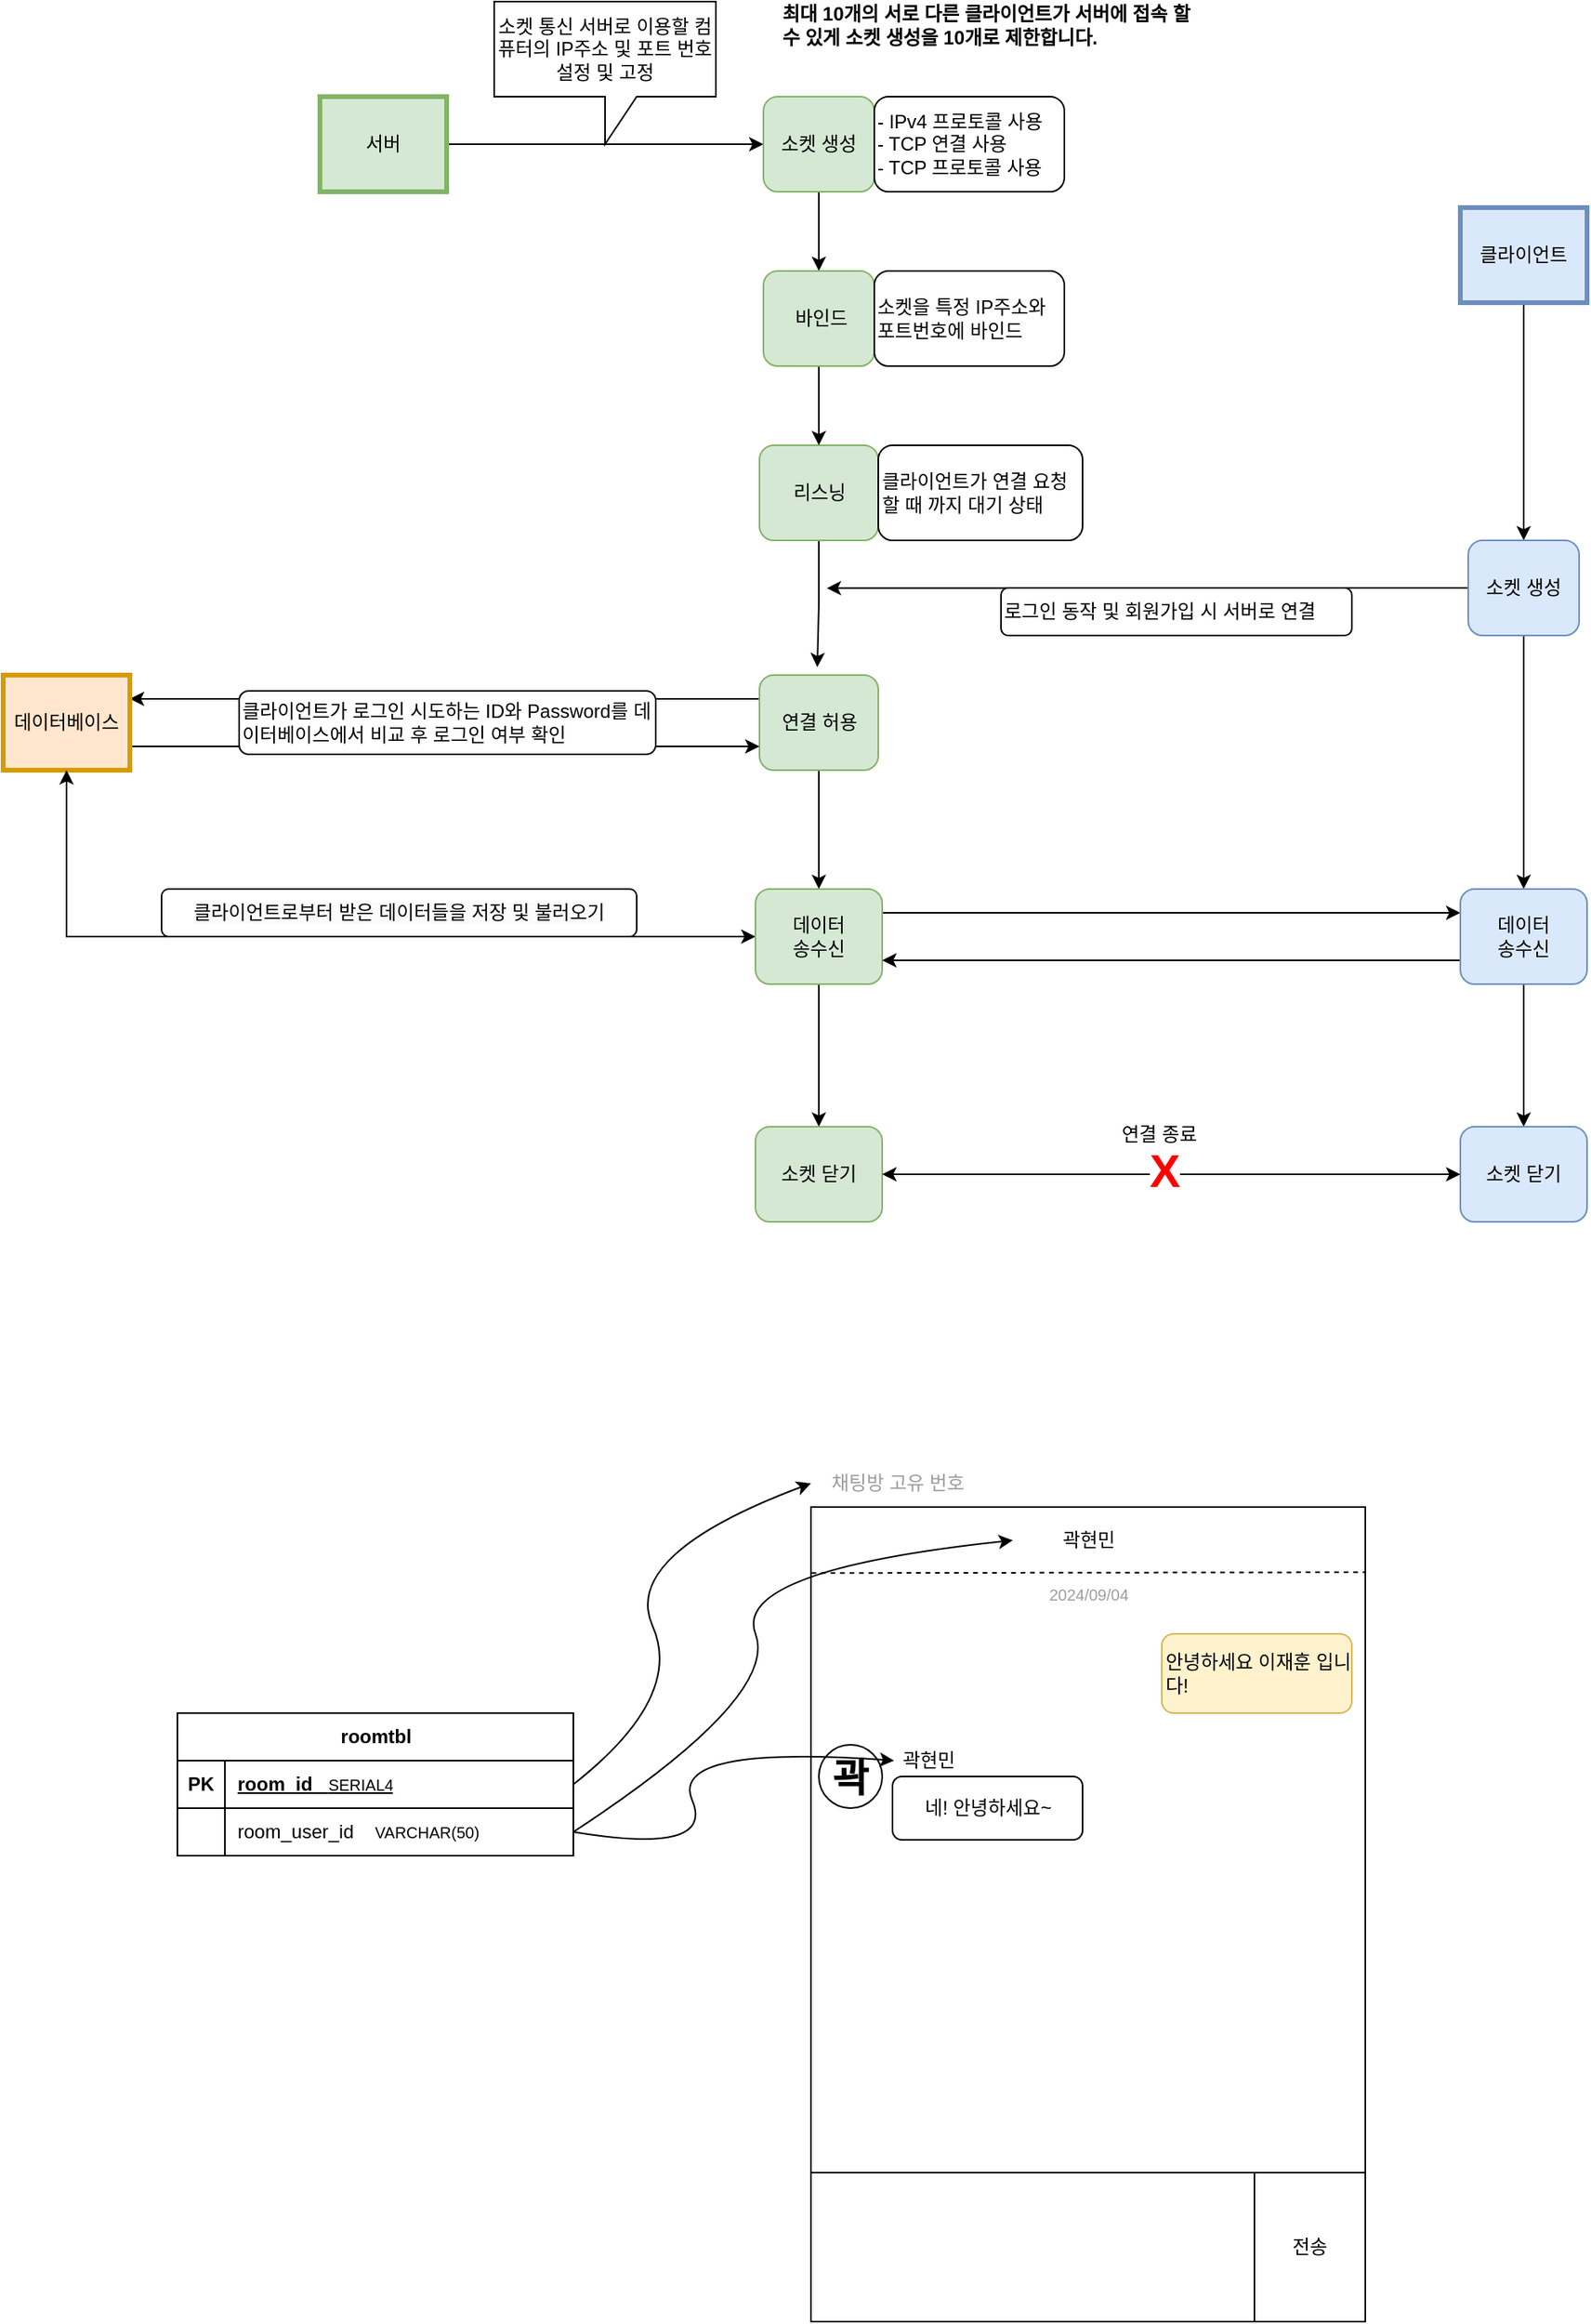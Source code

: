 <mxfile version="24.7.8">
  <diagram name="페이지-1" id="TmMRw1Ye0K6topoWtCGi">
    <mxGraphModel dx="1195" dy="643" grid="1" gridSize="10" guides="1" tooltips="1" connect="1" arrows="1" fold="1" page="1" pageScale="1" pageWidth="827" pageHeight="1169" math="0" shadow="0">
      <root>
        <mxCell id="0" />
        <mxCell id="1" parent="0" />
        <mxCell id="r1B8WvBZDqDysIyFDCDK-3" style="edgeStyle=orthogonalEdgeStyle;rounded=0;orthogonalLoop=1;jettySize=auto;html=1;exitX=1;exitY=0.5;exitDx=0;exitDy=0;" parent="1" source="r1B8WvBZDqDysIyFDCDK-2" edge="1">
          <mxGeometry relative="1" as="geometry">
            <mxPoint x="890" y="380" as="targetPoint" />
          </mxGeometry>
        </mxCell>
        <mxCell id="r1B8WvBZDqDysIyFDCDK-2" value="서버" style="rounded=0;whiteSpace=wrap;html=1;fillColor=#d5e8d4;strokeColor=#82B366;perimeterSpacing=0;strokeWidth=3;" parent="1" vertex="1">
          <mxGeometry x="610" y="350" width="80" height="60" as="geometry" />
        </mxCell>
        <mxCell id="r1B8WvBZDqDysIyFDCDK-9" style="edgeStyle=orthogonalEdgeStyle;rounded=0;orthogonalLoop=1;jettySize=auto;html=1;exitX=0.5;exitY=1;exitDx=0;exitDy=0;entryX=0.5;entryY=0;entryDx=0;entryDy=0;" parent="1" source="r1B8WvBZDqDysIyFDCDK-6" target="r1B8WvBZDqDysIyFDCDK-26" edge="1">
          <mxGeometry relative="1" as="geometry">
            <mxPoint x="925" y="498" as="targetPoint" />
          </mxGeometry>
        </mxCell>
        <mxCell id="r1B8WvBZDqDysIyFDCDK-6" value="소켓 생성" style="rounded=1;whiteSpace=wrap;html=1;fillColor=#d5e8d4;strokeColor=#82b366;" parent="1" vertex="1">
          <mxGeometry x="890" y="350" width="70" height="60" as="geometry" />
        </mxCell>
        <mxCell id="r1B8WvBZDqDysIyFDCDK-8" value="&lt;div&gt;- IPv4 프로토콜 사용&lt;/div&gt;- TCP 연결 사용&lt;div&gt;- TCP 프로토콜 사용&lt;/div&gt;" style="rounded=1;whiteSpace=wrap;html=1;align=left;" parent="1" vertex="1">
          <mxGeometry x="960" y="350" width="120" height="60" as="geometry" />
        </mxCell>
        <mxCell id="r1B8WvBZDqDysIyFDCDK-22" style="edgeStyle=orthogonalEdgeStyle;rounded=0;orthogonalLoop=1;jettySize=auto;html=1;exitX=0.5;exitY=1;exitDx=0;exitDy=0;" parent="1" source="r1B8WvBZDqDysIyFDCDK-11" edge="1">
          <mxGeometry relative="1" as="geometry">
            <mxPoint x="924" y="710" as="targetPoint" />
          </mxGeometry>
        </mxCell>
        <mxCell id="r1B8WvBZDqDysIyFDCDK-11" value="리스닝" style="rounded=1;whiteSpace=wrap;html=1;fillColor=#d5e8d4;strokeColor=#82b366;" parent="1" vertex="1">
          <mxGeometry x="887.5" y="570" width="75" height="60" as="geometry" />
        </mxCell>
        <mxCell id="r1B8WvBZDqDysIyFDCDK-12" value="클라이언트가 연결 요청할 때 까지 대기 상태" style="rounded=1;whiteSpace=wrap;html=1;align=left;" parent="1" vertex="1">
          <mxGeometry x="962.5" y="570" width="129" height="60" as="geometry" />
        </mxCell>
        <mxCell id="r1B8WvBZDqDysIyFDCDK-17" style="edgeStyle=orthogonalEdgeStyle;rounded=0;orthogonalLoop=1;jettySize=auto;html=1;exitX=0.5;exitY=1;exitDx=0;exitDy=0;entryX=0.5;entryY=0;entryDx=0;entryDy=0;" parent="1" source="r1B8WvBZDqDysIyFDCDK-15" target="r1B8WvBZDqDysIyFDCDK-19" edge="1">
          <mxGeometry relative="1" as="geometry">
            <mxPoint x="1370" y="580" as="targetPoint" />
          </mxGeometry>
        </mxCell>
        <mxCell id="r1B8WvBZDqDysIyFDCDK-15" value="클라이언트" style="rounded=0;whiteSpace=wrap;html=1;fillColor=#dae8fc;strokeColor=#6c8ebf;perimeterSpacing=0;strokeWidth=3;" parent="1" vertex="1">
          <mxGeometry x="1330" y="420" width="80" height="60" as="geometry" />
        </mxCell>
        <mxCell id="r1B8WvBZDqDysIyFDCDK-24" style="edgeStyle=orthogonalEdgeStyle;rounded=0;orthogonalLoop=1;jettySize=auto;html=1;exitX=0;exitY=0.5;exitDx=0;exitDy=0;" parent="1" source="r1B8WvBZDqDysIyFDCDK-19" edge="1">
          <mxGeometry relative="1" as="geometry">
            <mxPoint x="930" y="660.158" as="targetPoint" />
          </mxGeometry>
        </mxCell>
        <mxCell id="tfnDB9iMd_6-sK6yiwxz-1" style="edgeStyle=orthogonalEdgeStyle;rounded=0;orthogonalLoop=1;jettySize=auto;html=1;exitX=0.5;exitY=1;exitDx=0;exitDy=0;" edge="1" parent="1" source="r1B8WvBZDqDysIyFDCDK-19">
          <mxGeometry relative="1" as="geometry">
            <mxPoint x="1370" y="850" as="targetPoint" />
          </mxGeometry>
        </mxCell>
        <mxCell id="r1B8WvBZDqDysIyFDCDK-19" value="소켓 생성" style="rounded=1;whiteSpace=wrap;html=1;fillColor=#dae8fc;strokeColor=#6c8ebf;" parent="1" vertex="1">
          <mxGeometry x="1335" y="630" width="70" height="60" as="geometry" />
        </mxCell>
        <mxCell id="r1B8WvBZDqDysIyFDCDK-23" value="소켓 통신 서버로 이용할 컴퓨터의 IP주소 및 포트 번호설정 및 고정" style="shape=callout;whiteSpace=wrap;html=1;perimeter=calloutPerimeter;" parent="1" vertex="1">
          <mxGeometry x="720" y="290" width="140" height="90" as="geometry" />
        </mxCell>
        <mxCell id="r1B8WvBZDqDysIyFDCDK-27" value="" style="edgeStyle=orthogonalEdgeStyle;rounded=0;orthogonalLoop=1;jettySize=auto;html=1;entryX=0.5;entryY=0;entryDx=0;entryDy=0;" parent="1" source="r1B8WvBZDqDysIyFDCDK-26" target="r1B8WvBZDqDysIyFDCDK-11" edge="1">
          <mxGeometry relative="1" as="geometry" />
        </mxCell>
        <mxCell id="r1B8WvBZDqDysIyFDCDK-26" value="&amp;nbsp;바인드" style="rounded=1;whiteSpace=wrap;html=1;fillColor=#d5e8d4;strokeColor=#82b366;" parent="1" vertex="1">
          <mxGeometry x="890" y="460" width="70" height="60" as="geometry" />
        </mxCell>
        <mxCell id="r1B8WvBZDqDysIyFDCDK-28" value="소켓을 특정 IP주소와 포트번호에 바인드" style="rounded=1;whiteSpace=wrap;html=1;align=left;" parent="1" vertex="1">
          <mxGeometry x="960" y="460" width="120" height="60" as="geometry" />
        </mxCell>
        <mxCell id="r1B8WvBZDqDysIyFDCDK-42" style="edgeStyle=orthogonalEdgeStyle;rounded=0;orthogonalLoop=1;jettySize=auto;html=1;exitX=0;exitY=0.25;exitDx=0;exitDy=0;entryX=1;entryY=0.25;entryDx=0;entryDy=0;" parent="1" source="r1B8WvBZDqDysIyFDCDK-30" target="r1B8WvBZDqDysIyFDCDK-34" edge="1">
          <mxGeometry relative="1" as="geometry" />
        </mxCell>
        <mxCell id="tfnDB9iMd_6-sK6yiwxz-2" style="edgeStyle=orthogonalEdgeStyle;rounded=0;orthogonalLoop=1;jettySize=auto;html=1;exitX=0.5;exitY=1;exitDx=0;exitDy=0;" edge="1" parent="1" source="r1B8WvBZDqDysIyFDCDK-30">
          <mxGeometry relative="1" as="geometry">
            <mxPoint x="925" y="850" as="targetPoint" />
          </mxGeometry>
        </mxCell>
        <mxCell id="r1B8WvBZDqDysIyFDCDK-30" value="연결 허용" style="rounded=1;whiteSpace=wrap;html=1;fillColor=#d5e8d4;strokeColor=#82b366;" parent="1" vertex="1">
          <mxGeometry x="887.5" y="715" width="75" height="60" as="geometry" />
        </mxCell>
        <mxCell id="r1B8WvBZDqDysIyFDCDK-32" value="최대 10개의 서로 다른 클라이언트가 서버에 접속 할 수 있게 소켓 생성을 10개로 제한합니다." style="text;html=1;align=left;verticalAlign=middle;whiteSpace=wrap;rounded=0;fontStyle=1" parent="1" vertex="1">
          <mxGeometry x="900" y="290" width="270" height="30" as="geometry" />
        </mxCell>
        <mxCell id="r1B8WvBZDqDysIyFDCDK-44" style="edgeStyle=orthogonalEdgeStyle;rounded=0;orthogonalLoop=1;jettySize=auto;html=1;exitX=1;exitY=0.75;exitDx=0;exitDy=0;entryX=0;entryY=0.75;entryDx=0;entryDy=0;" parent="1" source="r1B8WvBZDqDysIyFDCDK-34" target="r1B8WvBZDqDysIyFDCDK-30" edge="1">
          <mxGeometry relative="1" as="geometry" />
        </mxCell>
        <mxCell id="r1B8WvBZDqDysIyFDCDK-34" value="데이터베이스" style="rounded=0;whiteSpace=wrap;html=1;fillColor=#ffe6cc;strokeColor=#d79b00;strokeWidth=3;" parent="1" vertex="1">
          <mxGeometry x="410" y="715" width="80" height="60" as="geometry" />
        </mxCell>
        <mxCell id="r1B8WvBZDqDysIyFDCDK-41" value="로그인 동작 및 회원가입 시 서버로 연결" style="rounded=1;whiteSpace=wrap;html=1;align=left;" parent="1" vertex="1">
          <mxGeometry x="1040" y="660" width="221.5" height="30" as="geometry" />
        </mxCell>
        <mxCell id="r1B8WvBZDqDysIyFDCDK-43" value="클라이언트가 로그인 시도하는 ID와 Password를 데이터베이스에서 비교 후 로그인 여부 확인" style="rounded=1;whiteSpace=wrap;html=1;align=left;" parent="1" vertex="1">
          <mxGeometry x="559" y="725" width="263" height="40" as="geometry" />
        </mxCell>
        <mxCell id="tfnDB9iMd_6-sK6yiwxz-5" style="edgeStyle=orthogonalEdgeStyle;rounded=0;orthogonalLoop=1;jettySize=auto;html=1;exitX=1;exitY=0.25;exitDx=0;exitDy=0;entryX=0;entryY=0.25;entryDx=0;entryDy=0;" edge="1" parent="1" source="tfnDB9iMd_6-sK6yiwxz-3" target="tfnDB9iMd_6-sK6yiwxz-4">
          <mxGeometry relative="1" as="geometry" />
        </mxCell>
        <mxCell id="tfnDB9iMd_6-sK6yiwxz-7" style="edgeStyle=orthogonalEdgeStyle;rounded=0;orthogonalLoop=1;jettySize=auto;html=1;exitX=0;exitY=0.5;exitDx=0;exitDy=0;entryX=0.5;entryY=1;entryDx=0;entryDy=0;startArrow=classic;startFill=1;" edge="1" parent="1" source="tfnDB9iMd_6-sK6yiwxz-3" target="r1B8WvBZDqDysIyFDCDK-34">
          <mxGeometry relative="1" as="geometry" />
        </mxCell>
        <mxCell id="tfnDB9iMd_6-sK6yiwxz-14" style="edgeStyle=orthogonalEdgeStyle;rounded=0;orthogonalLoop=1;jettySize=auto;html=1;exitX=0.5;exitY=1;exitDx=0;exitDy=0;entryX=0.5;entryY=0;entryDx=0;entryDy=0;" edge="1" parent="1" source="tfnDB9iMd_6-sK6yiwxz-3" target="tfnDB9iMd_6-sK6yiwxz-11">
          <mxGeometry relative="1" as="geometry" />
        </mxCell>
        <mxCell id="tfnDB9iMd_6-sK6yiwxz-3" value="데이터&lt;div&gt;송수신&lt;/div&gt;" style="rounded=1;whiteSpace=wrap;html=1;fillColor=#d5e8d4;strokeColor=#82b366;" vertex="1" parent="1">
          <mxGeometry x="885" y="850" width="80" height="60" as="geometry" />
        </mxCell>
        <mxCell id="tfnDB9iMd_6-sK6yiwxz-6" style="edgeStyle=orthogonalEdgeStyle;rounded=0;orthogonalLoop=1;jettySize=auto;html=1;exitX=0;exitY=0.75;exitDx=0;exitDy=0;entryX=1;entryY=0.75;entryDx=0;entryDy=0;" edge="1" parent="1" source="tfnDB9iMd_6-sK6yiwxz-4" target="tfnDB9iMd_6-sK6yiwxz-3">
          <mxGeometry relative="1" as="geometry" />
        </mxCell>
        <mxCell id="tfnDB9iMd_6-sK6yiwxz-15" style="edgeStyle=orthogonalEdgeStyle;rounded=0;orthogonalLoop=1;jettySize=auto;html=1;exitX=0.5;exitY=1;exitDx=0;exitDy=0;entryX=0.5;entryY=0;entryDx=0;entryDy=0;" edge="1" parent="1" source="tfnDB9iMd_6-sK6yiwxz-4" target="tfnDB9iMd_6-sK6yiwxz-13">
          <mxGeometry relative="1" as="geometry" />
        </mxCell>
        <mxCell id="tfnDB9iMd_6-sK6yiwxz-4" value="데이터&lt;div&gt;송수신&lt;/div&gt;" style="rounded=1;whiteSpace=wrap;html=1;fillColor=#dae8fc;strokeColor=#6c8ebf;" vertex="1" parent="1">
          <mxGeometry x="1330" y="850" width="80" height="60" as="geometry" />
        </mxCell>
        <mxCell id="tfnDB9iMd_6-sK6yiwxz-9" value="&lt;span style=&quot;color: rgb(0, 0, 0); font-family: Helvetica; font-size: 12px; font-style: normal; font-variant-ligatures: normal; font-variant-caps: normal; font-weight: 400; letter-spacing: normal; orphans: 2; text-align: center; text-indent: 0px; text-transform: none; widows: 2; word-spacing: 0px; -webkit-text-stroke-width: 0px; white-space: normal; background-color: rgb(251, 251, 251); text-decoration-thickness: initial; text-decoration-style: initial; text-decoration-color: initial; display: inline !important; float: none;&quot;&gt;클라이언트로부터 받은 데이터들을 저장 및 불러오기&lt;/span&gt;" style="rounded=1;whiteSpace=wrap;html=1;" vertex="1" parent="1">
          <mxGeometry x="510" y="850" width="300" height="30" as="geometry" />
        </mxCell>
        <mxCell id="tfnDB9iMd_6-sK6yiwxz-11" value="소켓 닫기" style="rounded=1;whiteSpace=wrap;html=1;fillColor=#d5e8d4;strokeColor=#82b366;" vertex="1" parent="1">
          <mxGeometry x="885" y="1000" width="80" height="60" as="geometry" />
        </mxCell>
        <mxCell id="tfnDB9iMd_6-sK6yiwxz-13" value="소켓 닫기" style="rounded=1;whiteSpace=wrap;html=1;fillColor=#dae8fc;strokeColor=#6c8ebf;" vertex="1" parent="1">
          <mxGeometry x="1330" y="1000" width="80" height="60" as="geometry" />
        </mxCell>
        <mxCell id="tfnDB9iMd_6-sK6yiwxz-16" value="" style="endArrow=classic;startArrow=classic;html=1;rounded=0;entryX=0;entryY=0.5;entryDx=0;entryDy=0;exitX=1;exitY=0.5;exitDx=0;exitDy=0;" edge="1" parent="1" source="tfnDB9iMd_6-sK6yiwxz-11" target="tfnDB9iMd_6-sK6yiwxz-13">
          <mxGeometry width="50" height="50" relative="1" as="geometry">
            <mxPoint x="960" y="990" as="sourcePoint" />
            <mxPoint x="1010" y="940" as="targetPoint" />
          </mxGeometry>
        </mxCell>
        <mxCell id="tfnDB9iMd_6-sK6yiwxz-17" value="&lt;font size=&quot;1&quot; style=&quot;&quot; color=&quot;#ff0000&quot;&gt;&lt;b style=&quot;font-size: 29px;&quot;&gt;X&lt;/b&gt;&lt;/font&gt;" style="edgeLabel;html=1;align=center;verticalAlign=middle;resizable=0;points=[];" vertex="1" connectable="0" parent="tfnDB9iMd_6-sK6yiwxz-16">
          <mxGeometry x="-0.033" y="3" relative="1" as="geometry">
            <mxPoint x="1" y="1" as="offset" />
          </mxGeometry>
        </mxCell>
        <mxCell id="tfnDB9iMd_6-sK6yiwxz-18" value="연결 종료" style="text;html=1;align=center;verticalAlign=middle;whiteSpace=wrap;rounded=0;" vertex="1" parent="1">
          <mxGeometry x="1110" y="990" width="60" height="30" as="geometry" />
        </mxCell>
        <mxCell id="tfnDB9iMd_6-sK6yiwxz-19" value="" style="rounded=0;whiteSpace=wrap;html=1;" vertex="1" parent="1">
          <mxGeometry x="920" y="1240" width="350" height="514" as="geometry" />
        </mxCell>
        <mxCell id="tfnDB9iMd_6-sK6yiwxz-20" value="안녕하세요 이재훈 입니다!" style="rounded=1;whiteSpace=wrap;html=1;align=left;fillColor=#fff2cc;strokeColor=#d6b656;" vertex="1" parent="1">
          <mxGeometry x="1141.5" y="1320" width="120" height="50" as="geometry" />
        </mxCell>
        <mxCell id="tfnDB9iMd_6-sK6yiwxz-22" value="곽현민" style="text;html=1;align=center;verticalAlign=middle;whiteSpace=wrap;rounded=0;" vertex="1" parent="1">
          <mxGeometry x="1047.5" y="1246" width="95" height="30" as="geometry" />
        </mxCell>
        <mxCell id="tfnDB9iMd_6-sK6yiwxz-23" value="" style="endArrow=none;dashed=1;html=1;rounded=0;entryX=0.999;entryY=0.08;entryDx=0;entryDy=0;entryPerimeter=0;exitX=0.001;exitY=0.081;exitDx=0;exitDy=0;exitPerimeter=0;" edge="1" parent="1" source="tfnDB9iMd_6-sK6yiwxz-19" target="tfnDB9iMd_6-sK6yiwxz-19">
          <mxGeometry width="50" height="50" relative="1" as="geometry">
            <mxPoint x="890" y="1570" as="sourcePoint" />
            <mxPoint x="940" y="1520" as="targetPoint" />
          </mxGeometry>
        </mxCell>
        <mxCell id="tfnDB9iMd_6-sK6yiwxz-25" value="" style="rounded=0;whiteSpace=wrap;html=1;" vertex="1" parent="1">
          <mxGeometry x="920" y="1660" width="280" height="94" as="geometry" />
        </mxCell>
        <mxCell id="tfnDB9iMd_6-sK6yiwxz-26" value="" style="endArrow=none;html=1;rounded=0;entryX=1;entryY=0;entryDx=0;entryDy=0;exitX=1;exitY=0.817;exitDx=0;exitDy=0;exitPerimeter=0;" edge="1" parent="1" source="tfnDB9iMd_6-sK6yiwxz-19" target="tfnDB9iMd_6-sK6yiwxz-25">
          <mxGeometry width="50" height="50" relative="1" as="geometry">
            <mxPoint x="890" y="1570" as="sourcePoint" />
            <mxPoint x="940" y="1520" as="targetPoint" />
          </mxGeometry>
        </mxCell>
        <mxCell id="tfnDB9iMd_6-sK6yiwxz-29" value="roomtbl" style="shape=table;startSize=30;container=1;collapsible=1;childLayout=tableLayout;fixedRows=1;rowLines=0;fontStyle=1;align=center;resizeLast=1;html=1;" vertex="1" parent="1">
          <mxGeometry x="520" y="1370" width="250" height="90" as="geometry" />
        </mxCell>
        <mxCell id="tfnDB9iMd_6-sK6yiwxz-30" value="" style="shape=tableRow;horizontal=0;startSize=0;swimlaneHead=0;swimlaneBody=0;fillColor=none;collapsible=0;dropTarget=0;points=[[0,0.5],[1,0.5]];portConstraint=eastwest;top=0;left=0;right=0;bottom=1;" vertex="1" parent="tfnDB9iMd_6-sK6yiwxz-29">
          <mxGeometry y="30" width="250" height="30" as="geometry" />
        </mxCell>
        <mxCell id="tfnDB9iMd_6-sK6yiwxz-31" value="PK" style="shape=partialRectangle;connectable=0;fillColor=none;top=0;left=0;bottom=0;right=0;fontStyle=1;overflow=hidden;whiteSpace=wrap;html=1;" vertex="1" parent="tfnDB9iMd_6-sK6yiwxz-30">
          <mxGeometry width="30" height="30" as="geometry">
            <mxRectangle width="30" height="30" as="alternateBounds" />
          </mxGeometry>
        </mxCell>
        <mxCell id="tfnDB9iMd_6-sK6yiwxz-32" value="room_id&amp;nbsp; &amp;nbsp;&lt;span style=&quot;font-weight: normal;&quot;&gt;&lt;font size=&quot;1&quot; style=&quot;&quot;&gt;SERIAL4&lt;/font&gt;&lt;/span&gt;" style="shape=partialRectangle;connectable=0;fillColor=none;top=0;left=0;bottom=0;right=0;align=left;spacingLeft=6;fontStyle=5;overflow=hidden;whiteSpace=wrap;html=1;" vertex="1" parent="tfnDB9iMd_6-sK6yiwxz-30">
          <mxGeometry x="30" width="220" height="30" as="geometry">
            <mxRectangle width="220" height="30" as="alternateBounds" />
          </mxGeometry>
        </mxCell>
        <mxCell id="tfnDB9iMd_6-sK6yiwxz-33" value="" style="shape=tableRow;horizontal=0;startSize=0;swimlaneHead=0;swimlaneBody=0;fillColor=none;collapsible=0;dropTarget=0;points=[[0,0.5],[1,0.5]];portConstraint=eastwest;top=0;left=0;right=0;bottom=0;" vertex="1" parent="tfnDB9iMd_6-sK6yiwxz-29">
          <mxGeometry y="60" width="250" height="30" as="geometry" />
        </mxCell>
        <mxCell id="tfnDB9iMd_6-sK6yiwxz-34" value="" style="shape=partialRectangle;connectable=0;fillColor=none;top=0;left=0;bottom=0;right=0;editable=1;overflow=hidden;whiteSpace=wrap;html=1;" vertex="1" parent="tfnDB9iMd_6-sK6yiwxz-33">
          <mxGeometry width="30" height="30" as="geometry">
            <mxRectangle width="30" height="30" as="alternateBounds" />
          </mxGeometry>
        </mxCell>
        <mxCell id="tfnDB9iMd_6-sK6yiwxz-35" value="room_user_id&amp;nbsp; &amp;nbsp; &lt;font style=&quot;font-size: 10px;&quot;&gt;VARCHAR(50)&lt;/font&gt;" style="shape=partialRectangle;connectable=0;fillColor=none;top=0;left=0;bottom=0;right=0;align=left;spacingLeft=6;overflow=hidden;whiteSpace=wrap;html=1;" vertex="1" parent="tfnDB9iMd_6-sK6yiwxz-33">
          <mxGeometry x="30" width="220" height="30" as="geometry">
            <mxRectangle width="220" height="30" as="alternateBounds" />
          </mxGeometry>
        </mxCell>
        <mxCell id="tfnDB9iMd_6-sK6yiwxz-52" value="" style="group" vertex="1" connectable="0" parent="1">
          <mxGeometry x="925" y="1390" width="166.5" height="60" as="geometry" />
        </mxCell>
        <mxCell id="tfnDB9iMd_6-sK6yiwxz-42" value="곽현민" style="text;html=1;align=center;verticalAlign=middle;whiteSpace=wrap;rounded=0;" vertex="1" parent="tfnDB9iMd_6-sK6yiwxz-52">
          <mxGeometry x="47.5" width="42.5" height="20" as="geometry" />
        </mxCell>
        <mxCell id="tfnDB9iMd_6-sK6yiwxz-50" value="&lt;font size=&quot;1&quot; style=&quot;&quot;&gt;&lt;b style=&quot;font-size: 25px;&quot;&gt;곽&lt;/b&gt;&lt;/font&gt;" style="ellipse;whiteSpace=wrap;html=1;aspect=fixed;" vertex="1" parent="tfnDB9iMd_6-sK6yiwxz-52">
          <mxGeometry width="40" height="40" as="geometry" />
        </mxCell>
        <mxCell id="tfnDB9iMd_6-sK6yiwxz-51" value="네! 안녕하세요~" style="rounded=1;whiteSpace=wrap;html=1;" vertex="1" parent="tfnDB9iMd_6-sK6yiwxz-52">
          <mxGeometry x="46.5" y="20" width="120" height="40" as="geometry" />
        </mxCell>
        <mxCell id="tfnDB9iMd_6-sK6yiwxz-53" value="2024/09/04" style="text;html=1;align=center;verticalAlign=middle;whiteSpace=wrap;rounded=0;fontSize=10;fontColor=#9E9E9E;" vertex="1" parent="1">
          <mxGeometry x="1047.5" y="1280" width="95" height="30" as="geometry" />
        </mxCell>
        <mxCell id="tfnDB9iMd_6-sK6yiwxz-54" value="전송" style="text;html=1;align=center;verticalAlign=middle;whiteSpace=wrap;rounded=0;" vertex="1" parent="1">
          <mxGeometry x="1204.5" y="1692" width="60" height="30" as="geometry" />
        </mxCell>
        <mxCell id="tfnDB9iMd_6-sK6yiwxz-56" value="채팅방 고유 번호" style="text;html=1;align=center;verticalAlign=middle;whiteSpace=wrap;rounded=0;fontColor=#9C9C9C;" vertex="1" parent="1">
          <mxGeometry x="920" y="1210" width="110" height="30" as="geometry" />
        </mxCell>
        <mxCell id="tfnDB9iMd_6-sK6yiwxz-57" value="" style="curved=1;endArrow=classic;html=1;rounded=0;exitX=1;exitY=0.5;exitDx=0;exitDy=0;entryX=0;entryY=0.5;entryDx=0;entryDy=0;" edge="1" parent="1" source="tfnDB9iMd_6-sK6yiwxz-30" target="tfnDB9iMd_6-sK6yiwxz-56">
          <mxGeometry width="50" height="50" relative="1" as="geometry">
            <mxPoint x="870" y="1520" as="sourcePoint" />
            <mxPoint x="920" y="1470" as="targetPoint" />
            <Array as="points">
              <mxPoint x="840" y="1360" />
              <mxPoint x="800" y="1270" />
            </Array>
          </mxGeometry>
        </mxCell>
        <mxCell id="tfnDB9iMd_6-sK6yiwxz-58" value="" style="curved=1;endArrow=classic;html=1;rounded=0;exitX=1;exitY=0.5;exitDx=0;exitDy=0;entryX=0;entryY=0.5;entryDx=0;entryDy=0;" edge="1" parent="1" source="tfnDB9iMd_6-sK6yiwxz-33" target="tfnDB9iMd_6-sK6yiwxz-42">
          <mxGeometry width="50" height="50" relative="1" as="geometry">
            <mxPoint x="870" y="1520" as="sourcePoint" />
            <mxPoint x="920" y="1470" as="targetPoint" />
            <Array as="points">
              <mxPoint x="860" y="1460" />
              <mxPoint x="830" y="1390" />
            </Array>
          </mxGeometry>
        </mxCell>
        <mxCell id="tfnDB9iMd_6-sK6yiwxz-61" value="" style="curved=1;endArrow=classic;html=1;rounded=0;exitX=1;exitY=0.5;exitDx=0;exitDy=0;entryX=0;entryY=0.5;entryDx=0;entryDy=0;" edge="1" parent="1" source="tfnDB9iMd_6-sK6yiwxz-33" target="tfnDB9iMd_6-sK6yiwxz-22">
          <mxGeometry width="50" height="50" relative="1" as="geometry">
            <mxPoint x="870" y="1520" as="sourcePoint" />
            <mxPoint x="920" y="1470" as="targetPoint" />
            <Array as="points">
              <mxPoint x="900" y="1360" />
              <mxPoint x="870" y="1280" />
            </Array>
          </mxGeometry>
        </mxCell>
      </root>
    </mxGraphModel>
  </diagram>
</mxfile>
